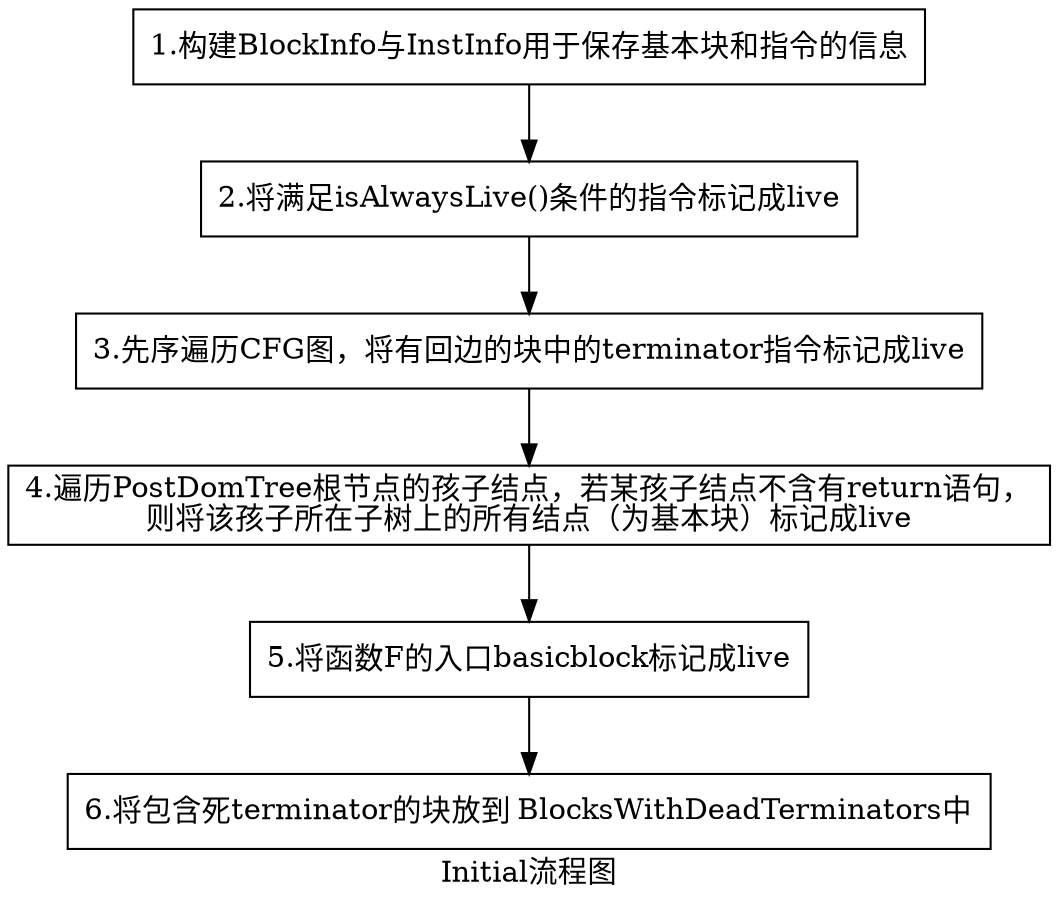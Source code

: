 digraph "Initial流程图" {
    label="Initial流程图";

    n1 [shape=record,label="1.构建BlockInfo与InstInfo用于保存基本块和指令的信息"]; 
    n2 [shape=record,label="2.将满足isAlwaysLive()条件的指令标记成live"];
    n3 [shape=record,label="3.先序遍历CFG图，将有回边的块中的terminator指令标记成live"];
    n4 [shape=record,label="4.遍历PostDomTree根节点的孩子结点，若某孩子结点不含有return语句，\n则将该孩子所在子树上的所有结点（为基本块）标记成live"];
    n5 [shape=record,label="5.将函数F的入口basicblock标记成live"];
    n6 [shape=record,label="6.将包含死terminator的块放到 BlocksWithDeadTerminators中"];
    n1->n2 ->n3 -> n4 -> n5 -> n6

}